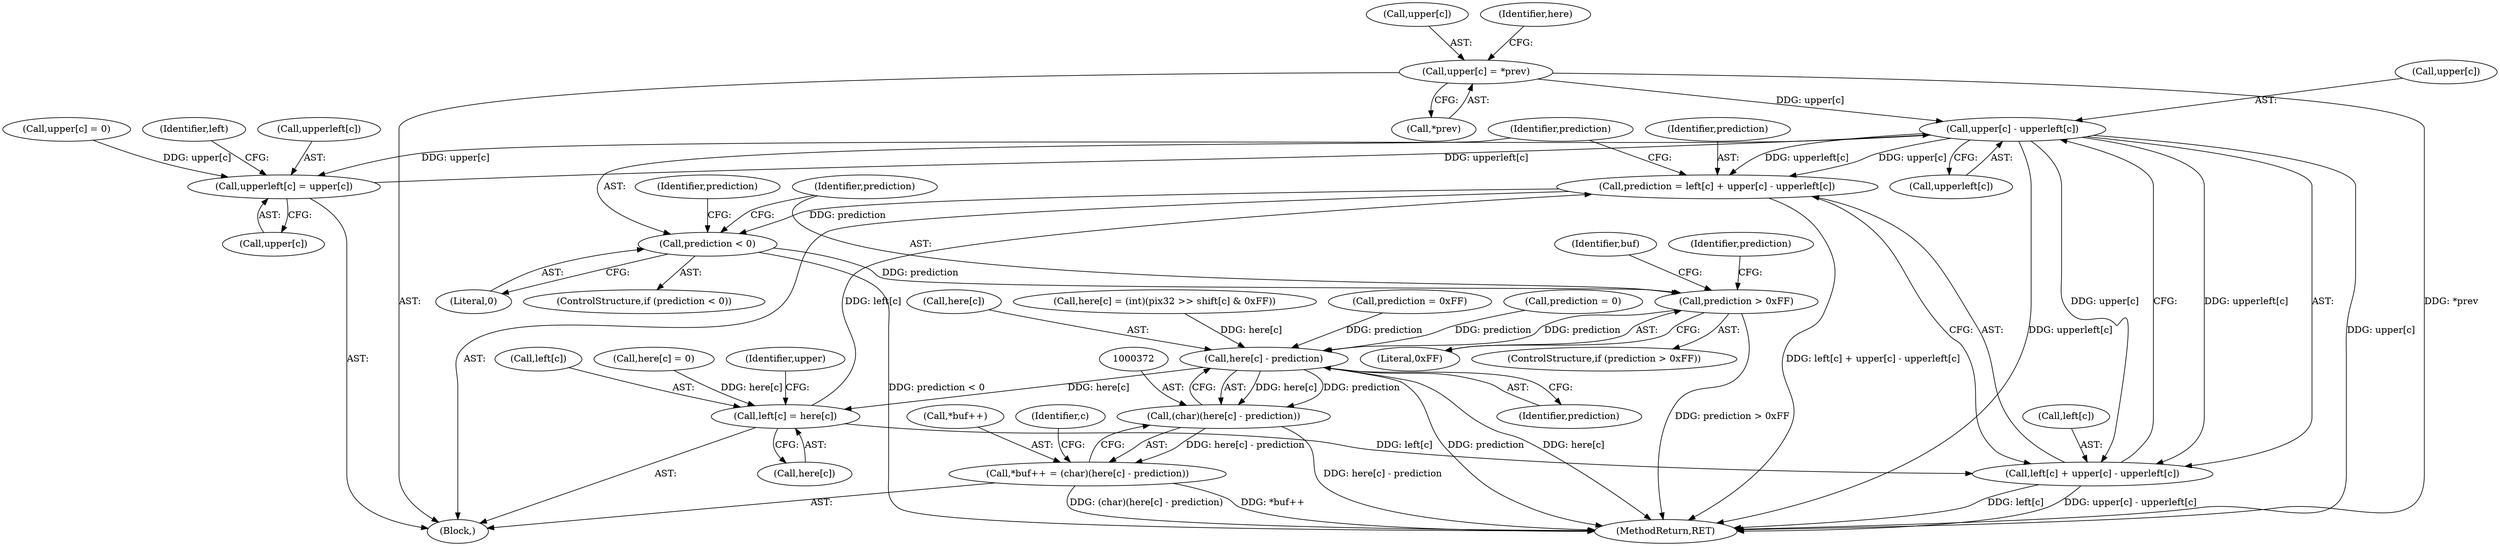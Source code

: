 digraph "0_qemu_9f64916da20eea67121d544698676295bbb105a7_7@array" {
"1000311" [label="(Call,upper[c] = *prev)"];
"1000343" [label="(Call,upper[c] - upperleft[c])"];
"1000297" [label="(Call,upperleft[c] = upper[c])"];
"1000337" [label="(Call,prediction = left[c] + upper[c] - upperleft[c])"];
"1000351" [label="(Call,prediction < 0)"];
"1000360" [label="(Call,prediction > 0xFF)"];
"1000373" [label="(Call,here[c] - prediction)"];
"1000304" [label="(Call,left[c] = here[c])"];
"1000339" [label="(Call,left[c] + upper[c] - upperleft[c])"];
"1000371" [label="(Call,(char)(here[c] - prediction))"];
"1000367" [label="(Call,*buf++ = (char)(here[c] - prediction))"];
"1000251" [label="(Call,upper[c] = 0)"];
"1000339" [label="(Call,left[c] + upper[c] - upperleft[c])"];
"1000306" [label="(Identifier,left)"];
"1000344" [label="(Call,upper[c])"];
"1000317" [label="(Call,here[c] = (int)(pix32 >> shift[c] & 0xFF))"];
"1000367" [label="(Call,*buf++ = (char)(here[c] - prediction))"];
"1000368" [label="(Call,*buf++)"];
"1000353" [label="(Literal,0)"];
"1000364" [label="(Call,prediction = 0xFF)"];
"1000371" [label="(Call,(char)(here[c] - prediction))"];
"1000311" [label="(Call,upper[c] = *prev)"];
"1000312" [label="(Call,upper[c])"];
"1000315" [label="(Call,*prev)"];
"1000298" [label="(Call,upperleft[c])"];
"1000378" [label="(MethodReturn,RET)"];
"1000338" [label="(Identifier,prediction)"];
"1000305" [label="(Call,left[c])"];
"1000340" [label="(Call,left[c])"];
"1000296" [label="(Block,)"];
"1000304" [label="(Call,left[c] = here[c])"];
"1000352" [label="(Identifier,prediction)"];
"1000355" [label="(Call,prediction = 0)"];
"1000256" [label="(Call,here[c] = 0)"];
"1000365" [label="(Identifier,prediction)"];
"1000351" [label="(Call,prediction < 0)"];
"1000313" [label="(Identifier,upper)"];
"1000347" [label="(Call,upperleft[c])"];
"1000297" [label="(Call,upperleft[c] = upper[c])"];
"1000350" [label="(ControlStructure,if (prediction < 0))"];
"1000356" [label="(Identifier,prediction)"];
"1000359" [label="(ControlStructure,if (prediction > 0xFF))"];
"1000301" [label="(Call,upper[c])"];
"1000370" [label="(Identifier,buf)"];
"1000377" [label="(Identifier,prediction)"];
"1000319" [label="(Identifier,here)"];
"1000295" [label="(Identifier,c)"];
"1000337" [label="(Call,prediction = left[c] + upper[c] - upperleft[c])"];
"1000362" [label="(Literal,0xFF)"];
"1000374" [label="(Call,here[c])"];
"1000373" [label="(Call,here[c] - prediction)"];
"1000343" [label="(Call,upper[c] - upperleft[c])"];
"1000308" [label="(Call,here[c])"];
"1000360" [label="(Call,prediction > 0xFF)"];
"1000361" [label="(Identifier,prediction)"];
"1000311" -> "1000296"  [label="AST: "];
"1000311" -> "1000315"  [label="CFG: "];
"1000312" -> "1000311"  [label="AST: "];
"1000315" -> "1000311"  [label="AST: "];
"1000319" -> "1000311"  [label="CFG: "];
"1000311" -> "1000378"  [label="DDG: *prev"];
"1000311" -> "1000343"  [label="DDG: upper[c]"];
"1000343" -> "1000339"  [label="AST: "];
"1000343" -> "1000347"  [label="CFG: "];
"1000344" -> "1000343"  [label="AST: "];
"1000347" -> "1000343"  [label="AST: "];
"1000339" -> "1000343"  [label="CFG: "];
"1000343" -> "1000378"  [label="DDG: upper[c]"];
"1000343" -> "1000378"  [label="DDG: upperleft[c]"];
"1000343" -> "1000297"  [label="DDG: upper[c]"];
"1000343" -> "1000337"  [label="DDG: upper[c]"];
"1000343" -> "1000337"  [label="DDG: upperleft[c]"];
"1000343" -> "1000339"  [label="DDG: upper[c]"];
"1000343" -> "1000339"  [label="DDG: upperleft[c]"];
"1000297" -> "1000343"  [label="DDG: upperleft[c]"];
"1000297" -> "1000296"  [label="AST: "];
"1000297" -> "1000301"  [label="CFG: "];
"1000298" -> "1000297"  [label="AST: "];
"1000301" -> "1000297"  [label="AST: "];
"1000306" -> "1000297"  [label="CFG: "];
"1000251" -> "1000297"  [label="DDG: upper[c]"];
"1000337" -> "1000296"  [label="AST: "];
"1000337" -> "1000339"  [label="CFG: "];
"1000338" -> "1000337"  [label="AST: "];
"1000339" -> "1000337"  [label="AST: "];
"1000352" -> "1000337"  [label="CFG: "];
"1000337" -> "1000378"  [label="DDG: left[c] + upper[c] - upperleft[c]"];
"1000304" -> "1000337"  [label="DDG: left[c]"];
"1000337" -> "1000351"  [label="DDG: prediction"];
"1000351" -> "1000350"  [label="AST: "];
"1000351" -> "1000353"  [label="CFG: "];
"1000352" -> "1000351"  [label="AST: "];
"1000353" -> "1000351"  [label="AST: "];
"1000356" -> "1000351"  [label="CFG: "];
"1000361" -> "1000351"  [label="CFG: "];
"1000351" -> "1000378"  [label="DDG: prediction < 0"];
"1000351" -> "1000360"  [label="DDG: prediction"];
"1000360" -> "1000359"  [label="AST: "];
"1000360" -> "1000362"  [label="CFG: "];
"1000361" -> "1000360"  [label="AST: "];
"1000362" -> "1000360"  [label="AST: "];
"1000365" -> "1000360"  [label="CFG: "];
"1000370" -> "1000360"  [label="CFG: "];
"1000360" -> "1000378"  [label="DDG: prediction > 0xFF"];
"1000360" -> "1000373"  [label="DDG: prediction"];
"1000373" -> "1000371"  [label="AST: "];
"1000373" -> "1000377"  [label="CFG: "];
"1000374" -> "1000373"  [label="AST: "];
"1000377" -> "1000373"  [label="AST: "];
"1000371" -> "1000373"  [label="CFG: "];
"1000373" -> "1000378"  [label="DDG: prediction"];
"1000373" -> "1000378"  [label="DDG: here[c]"];
"1000373" -> "1000304"  [label="DDG: here[c]"];
"1000373" -> "1000371"  [label="DDG: here[c]"];
"1000373" -> "1000371"  [label="DDG: prediction"];
"1000317" -> "1000373"  [label="DDG: here[c]"];
"1000364" -> "1000373"  [label="DDG: prediction"];
"1000355" -> "1000373"  [label="DDG: prediction"];
"1000304" -> "1000296"  [label="AST: "];
"1000304" -> "1000308"  [label="CFG: "];
"1000305" -> "1000304"  [label="AST: "];
"1000308" -> "1000304"  [label="AST: "];
"1000313" -> "1000304"  [label="CFG: "];
"1000256" -> "1000304"  [label="DDG: here[c]"];
"1000304" -> "1000339"  [label="DDG: left[c]"];
"1000340" -> "1000339"  [label="AST: "];
"1000339" -> "1000378"  [label="DDG: upper[c] - upperleft[c]"];
"1000339" -> "1000378"  [label="DDG: left[c]"];
"1000371" -> "1000367"  [label="AST: "];
"1000372" -> "1000371"  [label="AST: "];
"1000367" -> "1000371"  [label="CFG: "];
"1000371" -> "1000378"  [label="DDG: here[c] - prediction"];
"1000371" -> "1000367"  [label="DDG: here[c] - prediction"];
"1000367" -> "1000296"  [label="AST: "];
"1000368" -> "1000367"  [label="AST: "];
"1000295" -> "1000367"  [label="CFG: "];
"1000367" -> "1000378"  [label="DDG: *buf++"];
"1000367" -> "1000378"  [label="DDG: (char)(here[c] - prediction)"];
}
